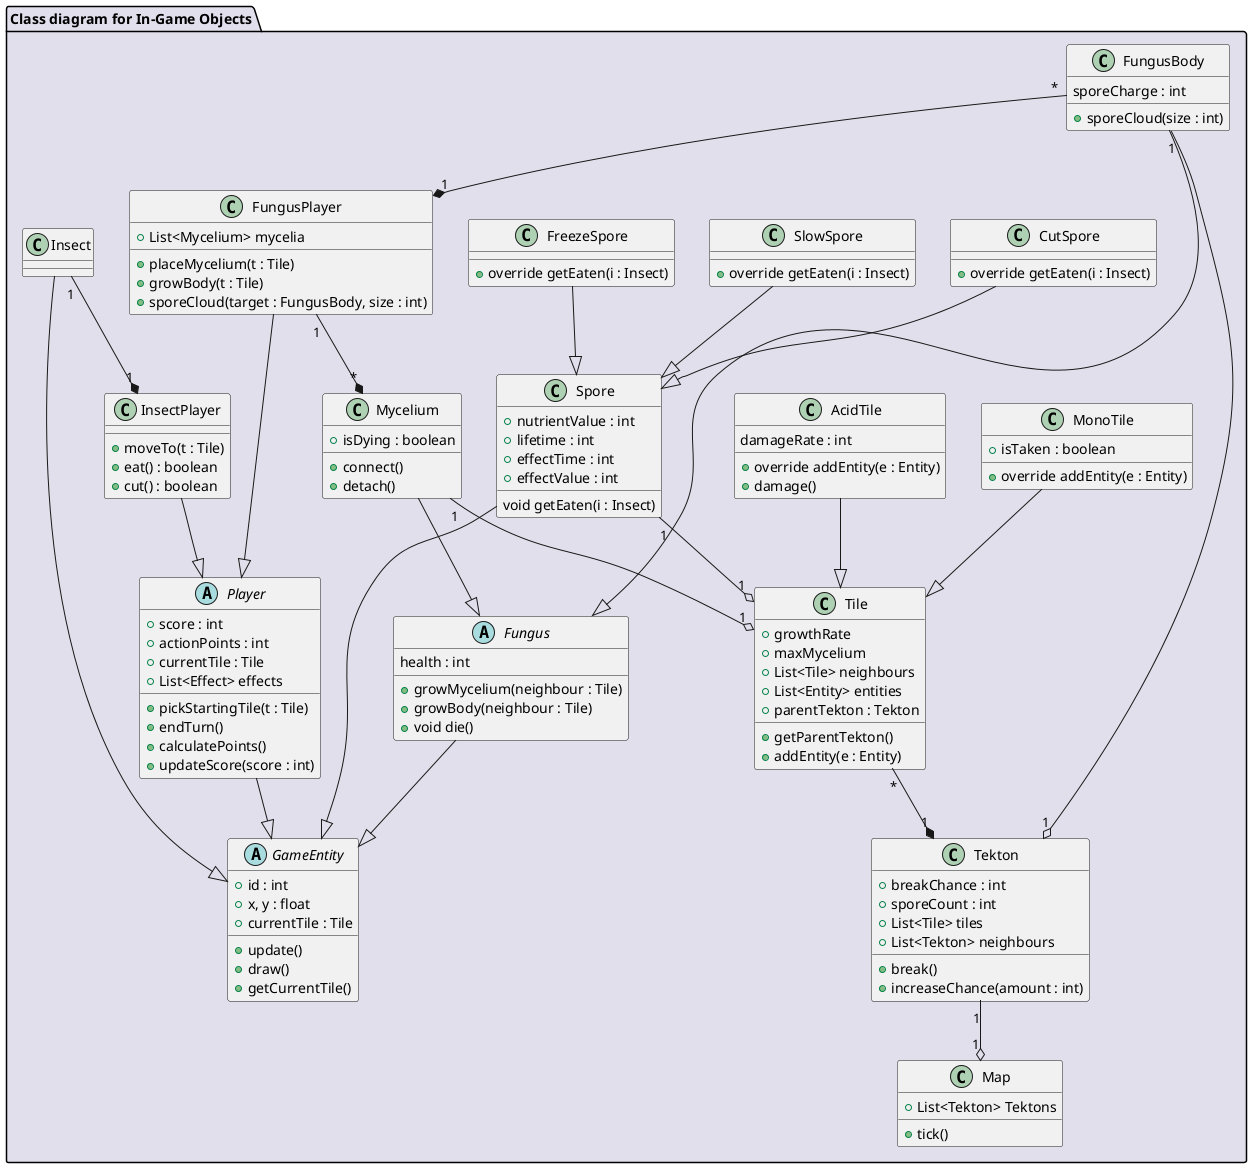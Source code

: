 @startuml CD_InGameObjects

package "Class diagram for In-Game Objects" #E1DFEB {
    
    'world elements'

    class Map {
        + List<Tekton> Tektons
        + tick()
    }

    class Tekton {
        + breakChance : int
        + sporeCount : int
        + List<Tile> tiles
        + List<Tekton> neighbours
        + break()
        + increaseChance(amount : int)
    }

    class Tile {
        + growthRate
        + maxMycelium
        + List<Tile> neighbours
        + List<Entity> entities
        + parentTekton : Tekton
        + getParentTekton()
        + addEntity(e : Entity)
    }

    class MonoTile {
        + isTaken : boolean
        + override addEntity(e : Entity)
    }

    class AcidTile {
        damageRate : int
        + override addEntity(e : Entity)
        + damage()
    }
    'interactive elements'

    abstract class GameEntity {
        + id : int
        + x, y : float
        + update()
        + draw()
        + currentTile : Tile
        + getCurrentTile()
    }

    class Mycelium {
        + isDying : boolean
        + connect()
        + detach()
    }

    class Spore {
        + nutrientValue : int
        + lifetime : int
        + effectTime : int
        + effectValue : int
        void getEaten(i : Insect)
    }

    class SlowSpore {
        + override getEaten(i : Insect)
    }

    class FreezeSpore {
        + override getEaten(i : Insect)
    }

    class CutSpore {
        + override getEaten(i : Insect)
    }

    'playable elements'

    abstract class Player {
        + score : int
        + actionPoints : int
        + currentTile : Tile
        + List<Effect> effects
        + pickStartingTile(t : Tile)
        + endTurn()
        + calculatePoints()
        + updateScore(score : int)
    }


    class FungusPlayer {
        + List<Mycelium> mycelia
        + placeMycelium(t : Tile)
        + growBody(t : Tile)
        + sporeCloud(target : FungusBody, size : int)
    }

    abstract class Fungus {
        health : int
        + growMycelium(neighbour : Tile)
        + growBody(neighbour : Tile)
        + void die()
    }

    class FungusBody {
        sporeCharge : int
        + sporeCloud(size : int)
    }
    
    class InsectPlayer {
        + moveTo(t : Tile)
        + eat() : boolean
        + cut() : boolean
    }

    class Insect {

    }

    'connections'

    Player --|> GameEntity
    Spore --|> GameEntity
    SlowSpore --|> Spore
    FreezeSpore --|> Spore
    CutSpore --|> Spore
    Tekton "1" --o "1" Map
    FungusBody "1" --o "1" Tekton
    Tile "*" --* "1" Tekton
    MonoTile --|> Tile
    AcidTile --|> Tile
    Mycelium "1" --o "1" Tile
    Mycelium --|> Fungus
    FungusBody --|> Fungus
    Fungus --|> GameEntity
    Insect --|> GameEntity
    Spore "1" --o "1" Tile
    FungusPlayer --|> Player
    FungusPlayer "1" --* "*" Mycelium
    InsectPlayer --|> Player
    Insect "1" --* "1" InsectPlayer
    FungusBody "*" --* "1" FungusPlayer
}

@enduml